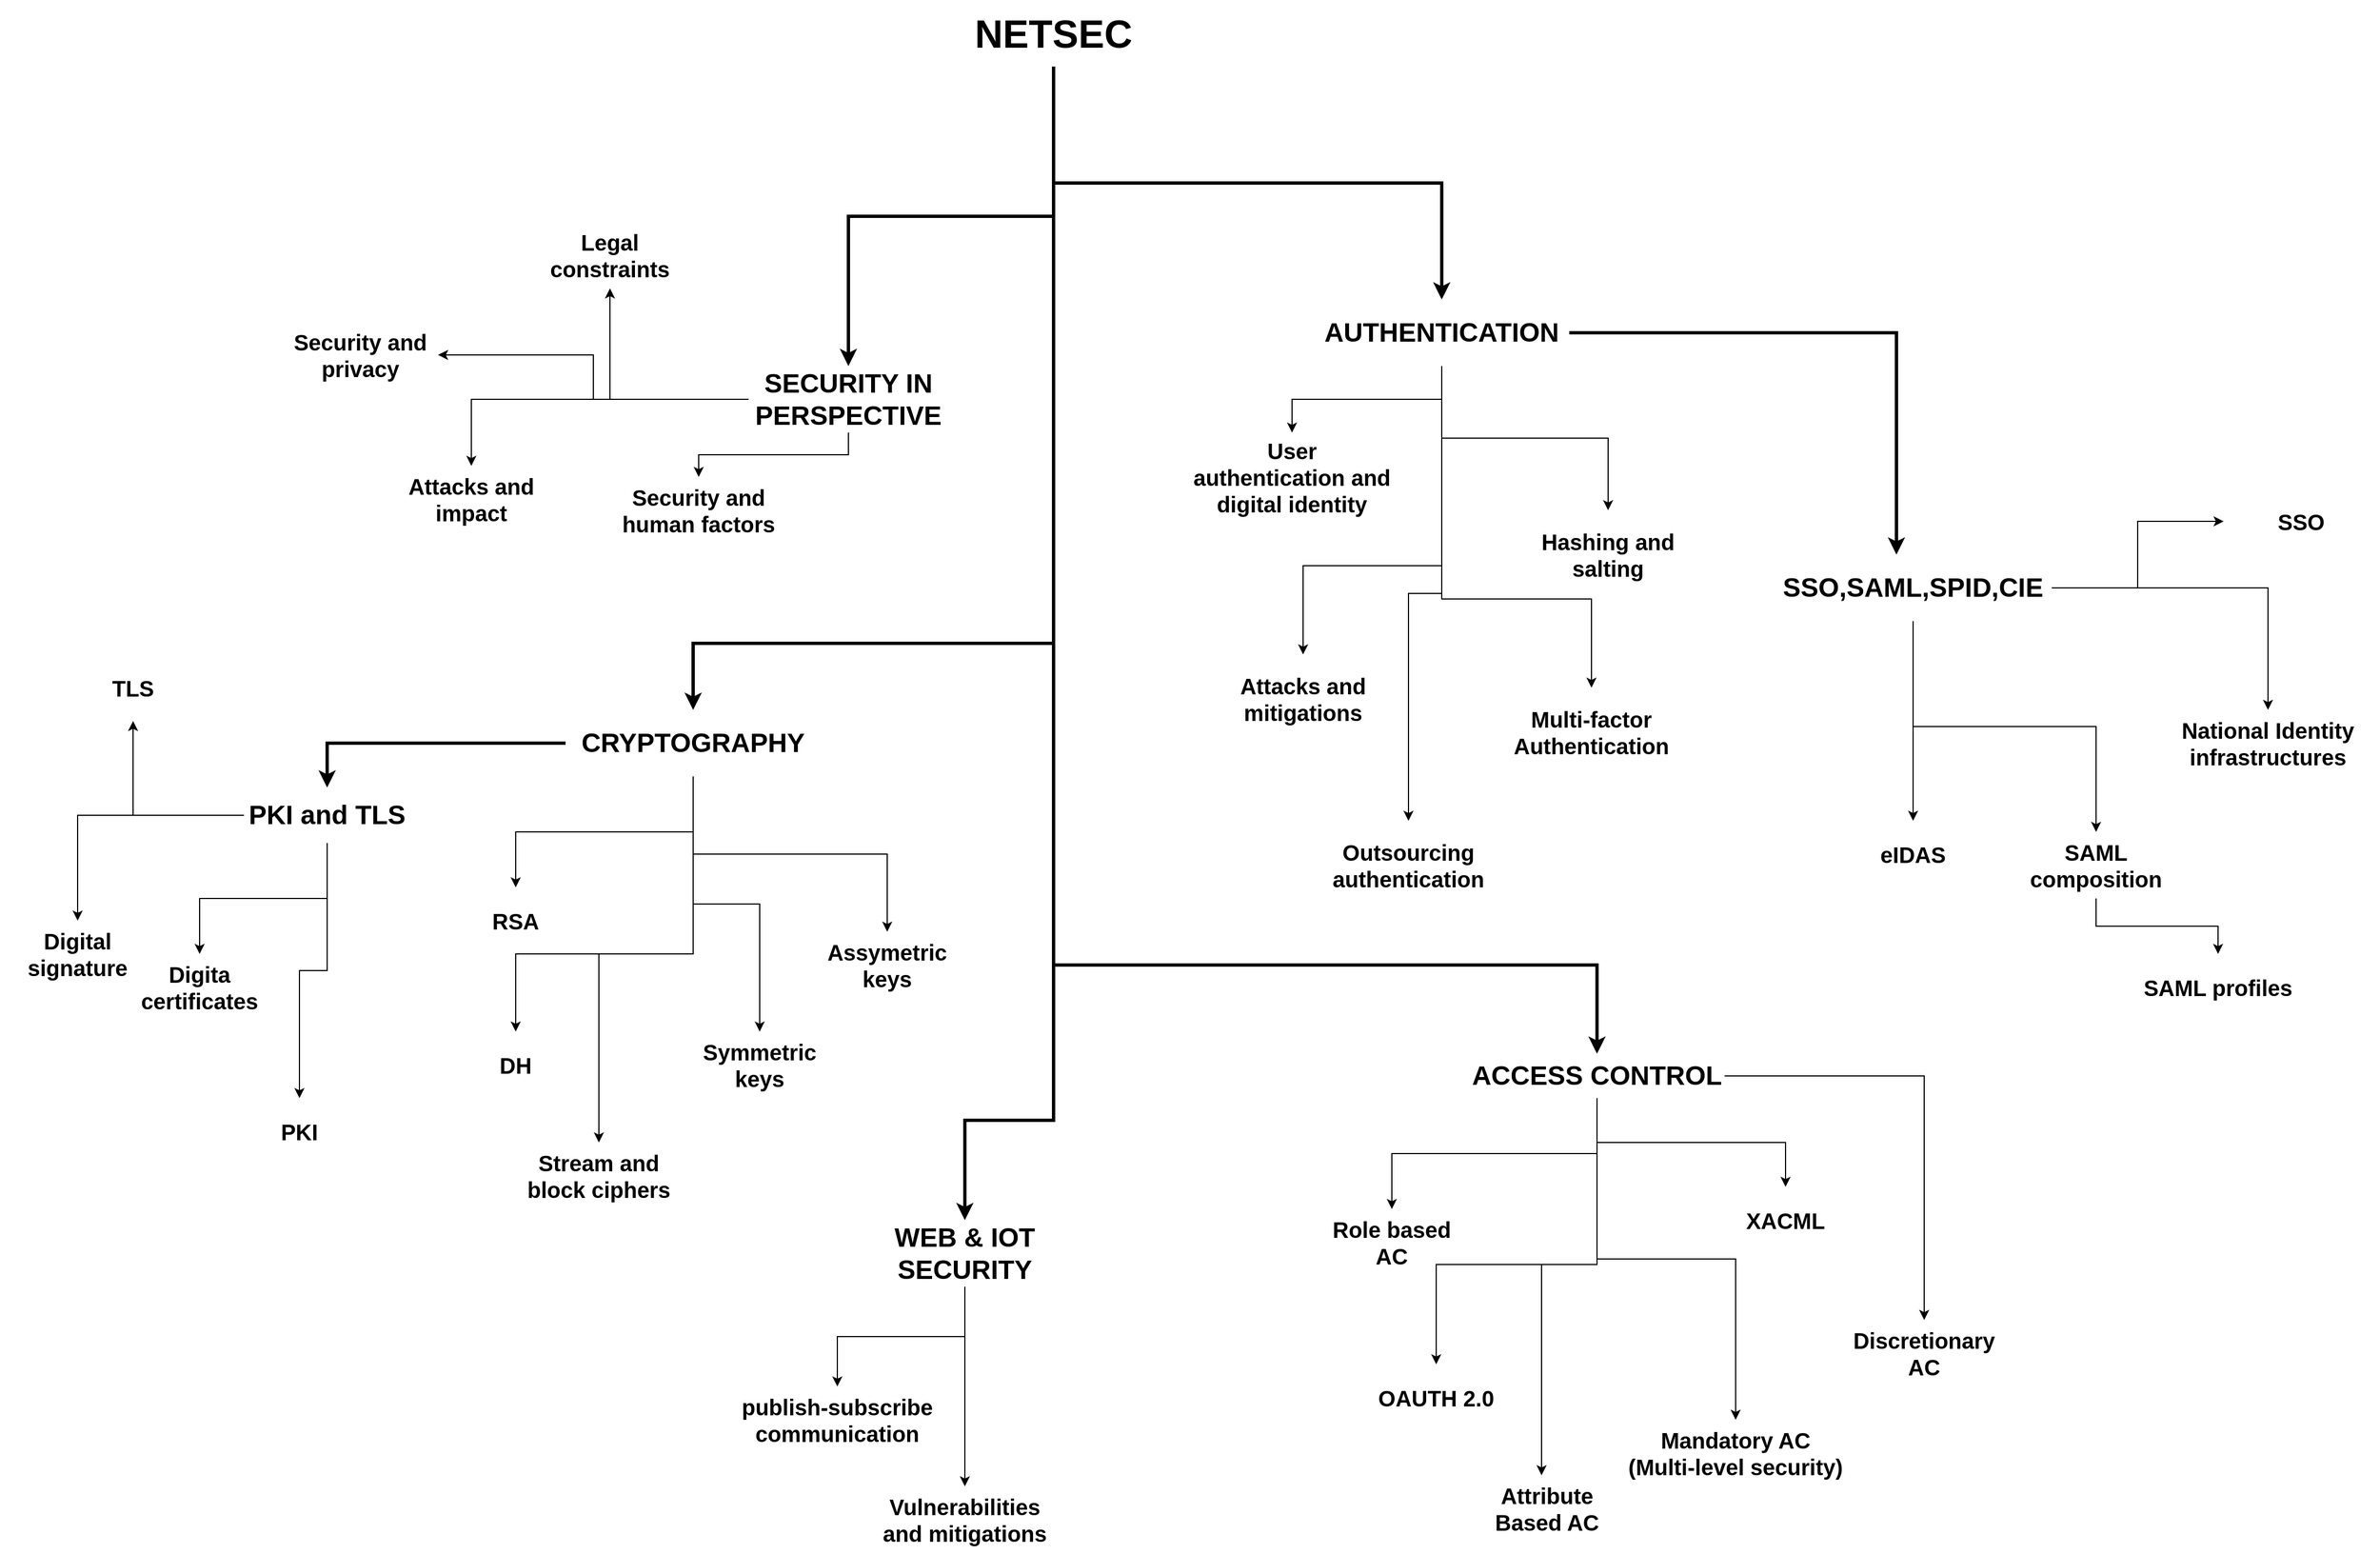 <mxfile version="19.0.2" type="device"><diagram id="tMxr5HBsd1vwgyyA4BfV" name="Page-1"><mxGraphModel dx="3365" dy="1255" grid="1" gridSize="10" guides="1" tooltips="1" connect="1" arrows="1" fold="1" page="1" pageScale="1" pageWidth="850" pageHeight="1100" math="0" shadow="0"><root><mxCell id="0"/><mxCell id="1" parent="0"/><mxCell id="Iml1smwFHP14YbOlWiLs-31" style="edgeStyle=orthogonalEdgeStyle;rounded=0;orthogonalLoop=1;jettySize=auto;html=1;exitX=0.5;exitY=1;exitDx=0;exitDy=0;strokeWidth=3;" parent="1" source="9il6FsqdVpSoJiqJqRlg-1" target="9il6FsqdVpSoJiqJqRlg-3" edge="1"><mxGeometry relative="1" as="geometry"/></mxCell><mxCell id="Iml1smwFHP14YbOlWiLs-32" style="edgeStyle=orthogonalEdgeStyle;rounded=0;orthogonalLoop=1;jettySize=auto;html=1;exitX=0.5;exitY=1;exitDx=0;exitDy=0;strokeWidth=3;" parent="1" source="9il6FsqdVpSoJiqJqRlg-1" target="7rETDyTW0FXcCpVKkp9P-4" edge="1"><mxGeometry relative="1" as="geometry"/></mxCell><mxCell id="Iml1smwFHP14YbOlWiLs-33" style="edgeStyle=orthogonalEdgeStyle;rounded=0;orthogonalLoop=1;jettySize=auto;html=1;exitX=0.5;exitY=1;exitDx=0;exitDy=0;strokeWidth=3;" parent="1" source="9il6FsqdVpSoJiqJqRlg-1" target="7rETDyTW0FXcCpVKkp9P-11" edge="1"><mxGeometry relative="1" as="geometry"><Array as="points"><mxPoint x="770" y="600"/></Array></mxGeometry></mxCell><mxCell id="Iml1smwFHP14YbOlWiLs-34" style="edgeStyle=orthogonalEdgeStyle;rounded=0;orthogonalLoop=1;jettySize=auto;html=1;strokeWidth=3;" parent="1" source="7rETDyTW0FXcCpVKkp9P-11" target="Iml1smwFHP14YbOlWiLs-3" edge="1"><mxGeometry relative="1" as="geometry"><mxPoint x="935" y="940" as="targetPoint"/><Array as="points"><mxPoint x="115" y="690"/></Array></mxGeometry></mxCell><mxCell id="Iml1smwFHP14YbOlWiLs-35" style="edgeStyle=orthogonalEdgeStyle;rounded=0;orthogonalLoop=1;jettySize=auto;html=1;strokeWidth=3;" parent="1" source="7rETDyTW0FXcCpVKkp9P-4" target="Iml1smwFHP14YbOlWiLs-8" edge="1"><mxGeometry relative="1" as="geometry"><Array as="points"><mxPoint x="1530" y="320"/></Array></mxGeometry></mxCell><mxCell id="Iml1smwFHP14YbOlWiLs-37" style="edgeStyle=orthogonalEdgeStyle;rounded=0;orthogonalLoop=1;jettySize=auto;html=1;exitX=0.5;exitY=1;exitDx=0;exitDy=0;strokeWidth=3;" parent="1" source="9il6FsqdVpSoJiqJqRlg-1" target="Iml1smwFHP14YbOlWiLs-21" edge="1"><mxGeometry relative="1" as="geometry"><Array as="points"><mxPoint x="770" y="1030"/><mxPoint x="690" y="1030"/></Array><mxPoint x="600" y="1030" as="targetPoint"/></mxGeometry></mxCell><mxCell id="Iml1smwFHP14YbOlWiLs-54" style="edgeStyle=orthogonalEdgeStyle;rounded=0;orthogonalLoop=1;jettySize=auto;html=1;strokeWidth=3;" parent="1" source="9il6FsqdVpSoJiqJqRlg-1" target="Iml1smwFHP14YbOlWiLs-14" edge="1"><mxGeometry relative="1" as="geometry"><Array as="points"><mxPoint x="770" y="890"/><mxPoint x="1260" y="890"/></Array><mxPoint x="1260" y="860" as="targetPoint"/></mxGeometry></mxCell><mxCell id="9il6FsqdVpSoJiqJqRlg-1" value="&lt;font face=&quot;Helvetica&quot; style=&quot;font-size: 35px;&quot;&gt;NETSEC&lt;/font&gt;" style="text;html=1;strokeColor=none;fillColor=none;align=center;verticalAlign=middle;whiteSpace=wrap;rounded=0;fontFamily=roboto;fontSource=https%3A%2F%2Ffonts.googleapis.com%2Fcss%3Ffamily%3Droboto;fontStyle=1" parent="1" vertex="1"><mxGeometry x="700" y="20" width="140" height="60" as="geometry"/></mxCell><mxCell id="Iml1smwFHP14YbOlWiLs-27" style="edgeStyle=orthogonalEdgeStyle;rounded=0;orthogonalLoop=1;jettySize=auto;html=1;" parent="1" source="9il6FsqdVpSoJiqJqRlg-3" target="7rETDyTW0FXcCpVKkp9P-5" edge="1"><mxGeometry relative="1" as="geometry"/></mxCell><mxCell id="Iml1smwFHP14YbOlWiLs-28" style="edgeStyle=orthogonalEdgeStyle;rounded=0;orthogonalLoop=1;jettySize=auto;html=1;" parent="1" source="9il6FsqdVpSoJiqJqRlg-3" target="7rETDyTW0FXcCpVKkp9P-2" edge="1"><mxGeometry relative="1" as="geometry"/></mxCell><mxCell id="Iml1smwFHP14YbOlWiLs-29" style="edgeStyle=orthogonalEdgeStyle;rounded=0;orthogonalLoop=1;jettySize=auto;html=1;" parent="1" source="9il6FsqdVpSoJiqJqRlg-3" target="9il6FsqdVpSoJiqJqRlg-4" edge="1"><mxGeometry relative="1" as="geometry"/></mxCell><mxCell id="Iml1smwFHP14YbOlWiLs-30" style="edgeStyle=orthogonalEdgeStyle;rounded=0;orthogonalLoop=1;jettySize=auto;html=1;" parent="1" source="9il6FsqdVpSoJiqJqRlg-3" target="7rETDyTW0FXcCpVKkp9P-1" edge="1"><mxGeometry relative="1" as="geometry"/></mxCell><mxCell id="9il6FsqdVpSoJiqJqRlg-3" value="&lt;font face=&quot;Helvetica&quot; style=&quot;font-size: 24px;&quot;&gt;SECURITY IN PERSPECTIVE&lt;br&gt;&lt;/font&gt;" style="text;html=1;strokeColor=none;fillColor=none;align=center;verticalAlign=middle;whiteSpace=wrap;rounded=0;fontFamily=roboto;fontSource=https%3A%2F%2Ffonts.googleapis.com%2Fcss%3Ffamily%3Droboto;fontStyle=1" parent="1" vertex="1"><mxGeometry x="495" y="350" width="180" height="60" as="geometry"/></mxCell><mxCell id="9il6FsqdVpSoJiqJqRlg-4" value="&lt;font face=&quot;Helvetica&quot; style=&quot;font-size: 20px;&quot;&gt;Attacks and impact&lt;br&gt;&lt;/font&gt;" style="text;html=1;strokeColor=none;fillColor=none;align=center;verticalAlign=middle;whiteSpace=wrap;rounded=0;fontFamily=roboto;fontSource=https%3A%2F%2Ffonts.googleapis.com%2Fcss%3Ffamily%3Droboto;fontStyle=1" parent="1" vertex="1"><mxGeometry x="175" y="440" width="140" height="60" as="geometry"/></mxCell><mxCell id="7rETDyTW0FXcCpVKkp9P-1" value="&lt;font face=&quot;Helvetica&quot; style=&quot;font-size: 20px;&quot;&gt;Security and privacy&lt;br&gt;&lt;/font&gt;" style="text;html=1;strokeColor=none;fillColor=none;align=center;verticalAlign=middle;whiteSpace=wrap;rounded=0;fontFamily=roboto;fontSource=https%3A%2F%2Ffonts.googleapis.com%2Fcss%3Ffamily%3Droboto;fontStyle=1" parent="1" vertex="1"><mxGeometry x="75" y="310" width="140" height="60" as="geometry"/></mxCell><mxCell id="7rETDyTW0FXcCpVKkp9P-2" value="&lt;font face=&quot;Helvetica&quot; style=&quot;font-size: 20px;&quot;&gt;Security and human factors&lt;br&gt;&lt;/font&gt;" style="text;html=1;strokeColor=none;fillColor=none;align=center;verticalAlign=middle;whiteSpace=wrap;rounded=0;fontFamily=roboto;fontSource=https%3A%2F%2Ffonts.googleapis.com%2Fcss%3Ffamily%3Droboto;fontStyle=1" parent="1" vertex="1"><mxGeometry x="375" y="450" width="150" height="60" as="geometry"/></mxCell><mxCell id="Iml1smwFHP14YbOlWiLs-48" style="edgeStyle=orthogonalEdgeStyle;rounded=0;orthogonalLoop=1;jettySize=auto;html=1;strokeWidth=1;" parent="1" source="7rETDyTW0FXcCpVKkp9P-4" target="7rETDyTW0FXcCpVKkp9P-6" edge="1"><mxGeometry relative="1" as="geometry"/></mxCell><mxCell id="Iml1smwFHP14YbOlWiLs-49" style="edgeStyle=orthogonalEdgeStyle;rounded=0;orthogonalLoop=1;jettySize=auto;html=1;strokeWidth=1;" parent="1" source="7rETDyTW0FXcCpVKkp9P-4" target="7rETDyTW0FXcCpVKkp9P-9" edge="1"><mxGeometry relative="1" as="geometry"/></mxCell><mxCell id="Iml1smwFHP14YbOlWiLs-50" style="edgeStyle=orthogonalEdgeStyle;rounded=0;orthogonalLoop=1;jettySize=auto;html=1;strokeWidth=1;" parent="1" source="7rETDyTW0FXcCpVKkp9P-4" target="7rETDyTW0FXcCpVKkp9P-10" edge="1"><mxGeometry relative="1" as="geometry"><Array as="points"><mxPoint x="1120" y="530"/><mxPoint x="995" y="530"/></Array></mxGeometry></mxCell><mxCell id="Iml1smwFHP14YbOlWiLs-51" style="edgeStyle=orthogonalEdgeStyle;rounded=0;orthogonalLoop=1;jettySize=auto;html=1;strokeWidth=1;" parent="1" source="7rETDyTW0FXcCpVKkp9P-4" target="7rETDyTW0FXcCpVKkp9P-8" edge="1"><mxGeometry relative="1" as="geometry"><Array as="points"><mxPoint x="1120" y="560"/><mxPoint x="1255" y="560"/></Array></mxGeometry></mxCell><mxCell id="Iml1smwFHP14YbOlWiLs-58" style="edgeStyle=orthogonalEdgeStyle;rounded=0;orthogonalLoop=1;jettySize=auto;html=1;strokeWidth=1;" parent="1" source="7rETDyTW0FXcCpVKkp9P-4" target="7rETDyTW0FXcCpVKkp9P-7" edge="1"><mxGeometry relative="1" as="geometry"/></mxCell><mxCell id="7rETDyTW0FXcCpVKkp9P-4" value="&lt;font face=&quot;Helvetica&quot; style=&quot;font-size: 24px;&quot;&gt;AUTHENTICATION&lt;br&gt;&lt;/font&gt;" style="text;html=1;strokeColor=none;fillColor=none;align=center;verticalAlign=middle;whiteSpace=wrap;rounded=0;fontFamily=roboto;fontSource=https%3A%2F%2Ffonts.googleapis.com%2Fcss%3Ffamily%3Droboto;fontStyle=1" parent="1" vertex="1"><mxGeometry x="1005" y="290" width="230" height="60" as="geometry"/></mxCell><mxCell id="7rETDyTW0FXcCpVKkp9P-5" value="&lt;font face=&quot;Helvetica&quot; style=&quot;font-size: 20px;&quot;&gt;Legal constraints&lt;br&gt;&lt;/font&gt;" style="text;html=1;strokeColor=none;fillColor=none;align=center;verticalAlign=middle;whiteSpace=wrap;rounded=0;fontFamily=roboto;fontSource=https%3A%2F%2Ffonts.googleapis.com%2Fcss%3Ffamily%3Droboto;fontStyle=1" parent="1" vertex="1"><mxGeometry x="300" y="220" width="140" height="60" as="geometry"/></mxCell><mxCell id="7rETDyTW0FXcCpVKkp9P-6" value="&lt;font face=&quot;Helvetica&quot; style=&quot;font-size: 20px;&quot;&gt;User authentication and digital identity&lt;br&gt;&lt;/font&gt;" style="text;html=1;strokeColor=none;fillColor=none;align=center;verticalAlign=middle;whiteSpace=wrap;rounded=0;fontFamily=roboto;fontSource=https%3A%2F%2Ffonts.googleapis.com%2Fcss%3Ffamily%3Droboto;fontStyle=1" parent="1" vertex="1"><mxGeometry x="895" y="410" width="180" height="80" as="geometry"/></mxCell><mxCell id="7rETDyTW0FXcCpVKkp9P-7" value="&lt;font face=&quot;Helvetica&quot; style=&quot;font-size: 20px;&quot;&gt;Outsourcing authentication&lt;br&gt;&lt;/font&gt;" style="text;html=1;strokeColor=none;fillColor=none;align=center;verticalAlign=middle;whiteSpace=wrap;rounded=0;fontFamily=roboto;fontSource=https%3A%2F%2Ffonts.googleapis.com%2Fcss%3Ffamily%3Droboto;fontStyle=1" parent="1" vertex="1"><mxGeometry x="1000" y="760" width="180" height="80" as="geometry"/></mxCell><mxCell id="7rETDyTW0FXcCpVKkp9P-8" value="&lt;font face=&quot;Helvetica&quot; style=&quot;font-size: 20px;&quot;&gt;Multi-factor Authentication&lt;br&gt;&lt;/font&gt;" style="text;html=1;strokeColor=none;fillColor=none;align=center;verticalAlign=middle;whiteSpace=wrap;rounded=0;fontFamily=roboto;fontSource=https%3A%2F%2Ffonts.googleapis.com%2Fcss%3Ffamily%3Droboto;fontStyle=1" parent="1" vertex="1"><mxGeometry x="1165" y="640" width="180" height="80" as="geometry"/></mxCell><mxCell id="7rETDyTW0FXcCpVKkp9P-9" value="&lt;font face=&quot;Helvetica&quot; style=&quot;font-size: 20px;&quot;&gt;Hashing and salting&lt;br&gt;&lt;/font&gt;" style="text;html=1;strokeColor=none;fillColor=none;align=center;verticalAlign=middle;whiteSpace=wrap;rounded=0;fontFamily=roboto;fontSource=https%3A%2F%2Ffonts.googleapis.com%2Fcss%3Ffamily%3Droboto;fontStyle=1" parent="1" vertex="1"><mxGeometry x="1180" y="480" width="180" height="80" as="geometry"/></mxCell><mxCell id="7rETDyTW0FXcCpVKkp9P-10" value="&lt;font face=&quot;Helvetica&quot; style=&quot;font-size: 20px;&quot;&gt;Attacks and mitigations&lt;br&gt;&lt;/font&gt;" style="text;html=1;strokeColor=none;fillColor=none;align=center;verticalAlign=middle;whiteSpace=wrap;rounded=0;fontFamily=roboto;fontSource=https%3A%2F%2Ffonts.googleapis.com%2Fcss%3Ffamily%3Droboto;fontStyle=1" parent="1" vertex="1"><mxGeometry x="905" y="610" width="180" height="80" as="geometry"/></mxCell><mxCell id="Iml1smwFHP14YbOlWiLs-39" style="edgeStyle=orthogonalEdgeStyle;rounded=0;orthogonalLoop=1;jettySize=auto;html=1;strokeWidth=1;" parent="1" source="7rETDyTW0FXcCpVKkp9P-11" target="7rETDyTW0FXcCpVKkp9P-12" edge="1"><mxGeometry relative="1" as="geometry"><Array as="points"><mxPoint x="445" y="880"/><mxPoint x="360" y="880"/></Array></mxGeometry></mxCell><mxCell id="Iml1smwFHP14YbOlWiLs-40" style="edgeStyle=orthogonalEdgeStyle;rounded=0;orthogonalLoop=1;jettySize=auto;html=1;strokeWidth=1;" parent="1" source="7rETDyTW0FXcCpVKkp9P-11" target="7rETDyTW0FXcCpVKkp9P-13" edge="1"><mxGeometry relative="1" as="geometry"/></mxCell><mxCell id="Iml1smwFHP14YbOlWiLs-41" style="edgeStyle=orthogonalEdgeStyle;rounded=0;orthogonalLoop=1;jettySize=auto;html=1;strokeWidth=1;" parent="1" source="7rETDyTW0FXcCpVKkp9P-11" target="7rETDyTW0FXcCpVKkp9P-14" edge="1"><mxGeometry relative="1" as="geometry"/></mxCell><mxCell id="Iml1smwFHP14YbOlWiLs-42" style="edgeStyle=orthogonalEdgeStyle;rounded=0;orthogonalLoop=1;jettySize=auto;html=1;strokeWidth=1;" parent="1" source="7rETDyTW0FXcCpVKkp9P-11" target="Iml1smwFHP14YbOlWiLs-1" edge="1"><mxGeometry relative="1" as="geometry"><mxPoint x="300" y="840" as="targetPoint"/><Array as="points"><mxPoint x="445" y="880"/><mxPoint x="285" y="880"/></Array></mxGeometry></mxCell><mxCell id="iPoCWRCzhIfZp3rJBoLt-1" style="edgeStyle=orthogonalEdgeStyle;rounded=0;orthogonalLoop=1;jettySize=auto;html=1;exitX=0.5;exitY=1;exitDx=0;exitDy=0;" edge="1" parent="1" source="7rETDyTW0FXcCpVKkp9P-11" target="Iml1smwFHP14YbOlWiLs-2"><mxGeometry relative="1" as="geometry"/></mxCell><mxCell id="7rETDyTW0FXcCpVKkp9P-11" value="&lt;font face=&quot;Helvetica&quot; style=&quot;font-size: 24px;&quot;&gt;CRYPTOGRAPHY&lt;br&gt;&lt;/font&gt;" style="text;html=1;strokeColor=none;fillColor=none;align=center;verticalAlign=middle;whiteSpace=wrap;rounded=0;fontFamily=roboto;fontSource=https%3A%2F%2Ffonts.googleapis.com%2Fcss%3Ffamily%3Droboto;fontStyle=1" parent="1" vertex="1"><mxGeometry x="330" y="660" width="230" height="60" as="geometry"/></mxCell><mxCell id="7rETDyTW0FXcCpVKkp9P-12" value="&lt;font face=&quot;Helvetica&quot; style=&quot;font-size: 20px;&quot;&gt;Stream and block ciphers&lt;br&gt;&lt;/font&gt;" style="text;html=1;strokeColor=none;fillColor=none;align=center;verticalAlign=middle;whiteSpace=wrap;rounded=0;fontFamily=roboto;fontSource=https%3A%2F%2Ffonts.googleapis.com%2Fcss%3Ffamily%3Droboto;fontStyle=1" parent="1" vertex="1"><mxGeometry x="290" y="1050" width="140" height="60" as="geometry"/></mxCell><mxCell id="7rETDyTW0FXcCpVKkp9P-13" value="&lt;font face=&quot;Helvetica&quot; style=&quot;font-size: 20px;&quot;&gt;Symmetric keys&lt;br&gt;&lt;/font&gt;" style="text;html=1;strokeColor=none;fillColor=none;align=center;verticalAlign=middle;whiteSpace=wrap;rounded=0;fontFamily=roboto;fontSource=https%3A%2F%2Ffonts.googleapis.com%2Fcss%3Ffamily%3Droboto;fontStyle=1" parent="1" vertex="1"><mxGeometry x="435" y="950" width="140" height="60" as="geometry"/></mxCell><mxCell id="7rETDyTW0FXcCpVKkp9P-14" value="&lt;font face=&quot;Helvetica&quot; style=&quot;font-size: 20px;&quot;&gt;Assymetric keys&lt;br&gt;&lt;/font&gt;" style="text;html=1;strokeColor=none;fillColor=none;align=center;verticalAlign=middle;whiteSpace=wrap;rounded=0;fontFamily=roboto;fontSource=https%3A%2F%2Ffonts.googleapis.com%2Fcss%3Ffamily%3Droboto;fontStyle=1" parent="1" vertex="1"><mxGeometry x="550" y="860" width="140" height="60" as="geometry"/></mxCell><mxCell id="Iml1smwFHP14YbOlWiLs-1" value="&lt;font face=&quot;Helvetica&quot; style=&quot;font-size: 20px;&quot;&gt;DH&lt;br&gt;&lt;/font&gt;" style="text;html=1;strokeColor=none;fillColor=none;align=center;verticalAlign=middle;whiteSpace=wrap;rounded=0;fontFamily=roboto;fontSource=https%3A%2F%2Ffonts.googleapis.com%2Fcss%3Ffamily%3Droboto;fontStyle=1" parent="1" vertex="1"><mxGeometry x="215" y="950" width="140" height="60" as="geometry"/></mxCell><mxCell id="Iml1smwFHP14YbOlWiLs-2" value="&lt;font face=&quot;Helvetica&quot; style=&quot;font-size: 20px;&quot;&gt;RSA&lt;br&gt;&lt;/font&gt;" style="text;html=1;strokeColor=none;fillColor=none;align=center;verticalAlign=middle;whiteSpace=wrap;rounded=0;fontFamily=roboto;fontSource=https%3A%2F%2Ffonts.googleapis.com%2Fcss%3Ffamily%3Droboto;fontStyle=1" parent="1" vertex="1"><mxGeometry x="215" y="820" width="140" height="60" as="geometry"/></mxCell><mxCell id="Iml1smwFHP14YbOlWiLs-44" style="edgeStyle=orthogonalEdgeStyle;rounded=0;orthogonalLoop=1;jettySize=auto;html=1;strokeWidth=1;" parent="1" source="Iml1smwFHP14YbOlWiLs-3" target="Iml1smwFHP14YbOlWiLs-4" edge="1"><mxGeometry relative="1" as="geometry"><mxPoint x="-120.0" y="1000" as="targetPoint"/></mxGeometry></mxCell><mxCell id="Iml1smwFHP14YbOlWiLs-45" style="edgeStyle=orthogonalEdgeStyle;rounded=0;orthogonalLoop=1;jettySize=auto;html=1;strokeWidth=1;" parent="1" source="Iml1smwFHP14YbOlWiLs-3" target="Iml1smwFHP14YbOlWiLs-5" edge="1"><mxGeometry relative="1" as="geometry"/></mxCell><mxCell id="Iml1smwFHP14YbOlWiLs-46" style="edgeStyle=orthogonalEdgeStyle;rounded=0;orthogonalLoop=1;jettySize=auto;html=1;strokeWidth=1;" parent="1" source="Iml1smwFHP14YbOlWiLs-3" target="Iml1smwFHP14YbOlWiLs-6" edge="1"><mxGeometry relative="1" as="geometry"/></mxCell><mxCell id="Iml1smwFHP14YbOlWiLs-47" style="edgeStyle=orthogonalEdgeStyle;rounded=0;orthogonalLoop=1;jettySize=auto;html=1;strokeWidth=1;" parent="1" source="Iml1smwFHP14YbOlWiLs-3" target="Iml1smwFHP14YbOlWiLs-7" edge="1"><mxGeometry relative="1" as="geometry"/></mxCell><mxCell id="Iml1smwFHP14YbOlWiLs-3" value="&lt;font face=&quot;Helvetica&quot; style=&quot;font-size: 24px;&quot;&gt;PKI and TLS&lt;br&gt;&lt;/font&gt;" style="text;html=1;strokeColor=none;fillColor=none;align=center;verticalAlign=middle;whiteSpace=wrap;rounded=0;fontFamily=roboto;fontSource=https%3A%2F%2Ffonts.googleapis.com%2Fcss%3Ffamily%3Droboto;fontStyle=1" parent="1" vertex="1"><mxGeometry x="40" y="730" width="150" height="50" as="geometry"/></mxCell><mxCell id="Iml1smwFHP14YbOlWiLs-4" value="&lt;font face=&quot;Helvetica&quot; style=&quot;font-size: 20px;&quot;&gt;Digital signature&lt;br&gt;&lt;/font&gt;" style="text;html=1;strokeColor=none;fillColor=none;align=center;verticalAlign=middle;whiteSpace=wrap;rounded=0;fontFamily=roboto;fontSource=https%3A%2F%2Ffonts.googleapis.com%2Fcss%3Ffamily%3Droboto;fontStyle=1" parent="1" vertex="1"><mxGeometry x="-180" y="850" width="140" height="60" as="geometry"/></mxCell><mxCell id="Iml1smwFHP14YbOlWiLs-5" value="&lt;font face=&quot;Helvetica&quot; style=&quot;font-size: 20px;&quot;&gt;PKI&lt;br&gt;&lt;/font&gt;" style="text;html=1;strokeColor=none;fillColor=none;align=center;verticalAlign=middle;whiteSpace=wrap;rounded=0;fontFamily=roboto;fontSource=https%3A%2F%2Ffonts.googleapis.com%2Fcss%3Ffamily%3Droboto;fontStyle=1" parent="1" vertex="1"><mxGeometry x="20" y="1010" width="140" height="60" as="geometry"/></mxCell><mxCell id="Iml1smwFHP14YbOlWiLs-6" value="&lt;font face=&quot;Helvetica&quot; style=&quot;font-size: 20px;&quot;&gt;TLS&lt;br&gt;&lt;/font&gt;" style="text;html=1;strokeColor=none;fillColor=none;align=center;verticalAlign=middle;whiteSpace=wrap;rounded=0;fontFamily=roboto;fontSource=https%3A%2F%2Ffonts.googleapis.com%2Fcss%3Ffamily%3Droboto;fontStyle=1" parent="1" vertex="1"><mxGeometry x="-130" y="610" width="140" height="60" as="geometry"/></mxCell><mxCell id="Iml1smwFHP14YbOlWiLs-7" value="&lt;font face=&quot;Helvetica&quot; style=&quot;font-size: 20px;&quot;&gt;Digita certificates&lt;br&gt;&lt;/font&gt;" style="text;html=1;strokeColor=none;fillColor=none;align=center;verticalAlign=middle;whiteSpace=wrap;rounded=0;fontFamily=roboto;fontSource=https%3A%2F%2Ffonts.googleapis.com%2Fcss%3Ffamily%3Droboto;fontStyle=1" parent="1" vertex="1"><mxGeometry x="-70" y="880" width="140" height="60" as="geometry"/></mxCell><mxCell id="Iml1smwFHP14YbOlWiLs-24" style="edgeStyle=orthogonalEdgeStyle;rounded=0;orthogonalLoop=1;jettySize=auto;html=1;" parent="1" source="Iml1smwFHP14YbOlWiLs-8" target="Iml1smwFHP14YbOlWiLs-9" edge="1"><mxGeometry relative="1" as="geometry"/></mxCell><mxCell id="Iml1smwFHP14YbOlWiLs-25" style="edgeStyle=orthogonalEdgeStyle;rounded=0;orthogonalLoop=1;jettySize=auto;html=1;" parent="1" source="Iml1smwFHP14YbOlWiLs-8" target="Iml1smwFHP14YbOlWiLs-13" edge="1"><mxGeometry relative="1" as="geometry"/></mxCell><mxCell id="Iml1smwFHP14YbOlWiLs-52" style="edgeStyle=orthogonalEdgeStyle;rounded=0;orthogonalLoop=1;jettySize=auto;html=1;strokeWidth=1;" parent="1" source="Iml1smwFHP14YbOlWiLs-8" target="Iml1smwFHP14YbOlWiLs-11" edge="1"><mxGeometry relative="1" as="geometry"/></mxCell><mxCell id="Iml1smwFHP14YbOlWiLs-53" style="edgeStyle=orthogonalEdgeStyle;rounded=0;orthogonalLoop=1;jettySize=auto;html=1;strokeWidth=1;" parent="1" source="Iml1smwFHP14YbOlWiLs-8" target="Iml1smwFHP14YbOlWiLs-10" edge="1"><mxGeometry relative="1" as="geometry"/></mxCell><mxCell id="Iml1smwFHP14YbOlWiLs-8" value="&lt;font face=&quot;Helvetica&quot; style=&quot;font-size: 24px;&quot;&gt;SSO,SAML,SPID,CIE&lt;br&gt;&lt;/font&gt;" style="text;html=1;strokeColor=none;fillColor=none;align=center;verticalAlign=middle;whiteSpace=wrap;rounded=0;fontFamily=roboto;fontSource=https%3A%2F%2Ffonts.googleapis.com%2Fcss%3Ffamily%3Droboto;fontStyle=1" parent="1" vertex="1"><mxGeometry x="1420" y="520" width="250" height="60" as="geometry"/></mxCell><mxCell id="Iml1smwFHP14YbOlWiLs-9" value="&lt;font face=&quot;Helvetica&quot; style=&quot;font-size: 20px;&quot;&gt;SSO&lt;br&gt;&lt;/font&gt;" style="text;html=1;strokeColor=none;fillColor=none;align=center;verticalAlign=middle;whiteSpace=wrap;rounded=0;fontFamily=roboto;fontSource=https%3A%2F%2Ffonts.googleapis.com%2Fcss%3Ffamily%3Droboto;fontStyle=1" parent="1" vertex="1"><mxGeometry x="1825" y="460" width="140" height="60" as="geometry"/></mxCell><mxCell id="Iml1smwFHP14YbOlWiLs-10" value="&lt;font face=&quot;Helvetica&quot; style=&quot;font-size: 20px;&quot;&gt;eIDAS&lt;br&gt;&lt;/font&gt;" style="text;html=1;strokeColor=none;fillColor=none;align=center;verticalAlign=middle;whiteSpace=wrap;rounded=0;fontFamily=roboto;fontSource=https%3A%2F%2Ffonts.googleapis.com%2Fcss%3Ffamily%3Droboto;fontStyle=1" parent="1" vertex="1"><mxGeometry x="1475" y="760" width="140" height="60" as="geometry"/></mxCell><mxCell id="Iml1smwFHP14YbOlWiLs-11" value="&lt;font face=&quot;Helvetica&quot; style=&quot;font-size: 20px;&quot;&gt;National Identity infrastructures&lt;br&gt;&lt;/font&gt;" style="text;html=1;strokeColor=none;fillColor=none;align=center;verticalAlign=middle;whiteSpace=wrap;rounded=0;fontFamily=roboto;fontSource=https%3A%2F%2Ffonts.googleapis.com%2Fcss%3Ffamily%3Droboto;fontStyle=1" parent="1" vertex="1"><mxGeometry x="1780" y="660" width="170" height="60" as="geometry"/></mxCell><mxCell id="Iml1smwFHP14YbOlWiLs-12" value="&lt;font face=&quot;Helvetica&quot; style=&quot;font-size: 20px;&quot;&gt;SAML profiles&lt;br&gt;&lt;/font&gt;" style="text;html=1;strokeColor=none;fillColor=none;align=center;verticalAlign=middle;whiteSpace=wrap;rounded=0;fontFamily=roboto;fontSource=https%3A%2F%2Ffonts.googleapis.com%2Fcss%3Ffamily%3Droboto;fontStyle=1" parent="1" vertex="1"><mxGeometry x="1750" y="880" width="140" height="60" as="geometry"/></mxCell><mxCell id="Iml1smwFHP14YbOlWiLs-59" style="edgeStyle=orthogonalEdgeStyle;rounded=0;orthogonalLoop=1;jettySize=auto;html=1;strokeWidth=1;" parent="1" source="Iml1smwFHP14YbOlWiLs-13" target="Iml1smwFHP14YbOlWiLs-12" edge="1"><mxGeometry relative="1" as="geometry"/></mxCell><mxCell id="Iml1smwFHP14YbOlWiLs-13" value="&lt;font face=&quot;Helvetica&quot; style=&quot;font-size: 20px;&quot;&gt;SAML composition&lt;br&gt;&lt;/font&gt;" style="text;html=1;strokeColor=none;fillColor=none;align=center;verticalAlign=middle;whiteSpace=wrap;rounded=0;fontFamily=roboto;fontSource=https%3A%2F%2Ffonts.googleapis.com%2Fcss%3Ffamily%3Droboto;fontStyle=1" parent="1" vertex="1"><mxGeometry x="1640" y="770" width="140" height="60" as="geometry"/></mxCell><mxCell id="Iml1smwFHP14YbOlWiLs-60" style="edgeStyle=orthogonalEdgeStyle;rounded=0;orthogonalLoop=1;jettySize=auto;html=1;strokeWidth=1;" parent="1" source="Iml1smwFHP14YbOlWiLs-14" target="Iml1smwFHP14YbOlWiLs-16" edge="1"><mxGeometry relative="1" as="geometry"><Array as="points"><mxPoint x="1260" y="1160"/><mxPoint x="1210" y="1160"/></Array></mxGeometry></mxCell><mxCell id="Iml1smwFHP14YbOlWiLs-61" style="edgeStyle=orthogonalEdgeStyle;rounded=0;orthogonalLoop=1;jettySize=auto;html=1;strokeWidth=1;" parent="1" source="Iml1smwFHP14YbOlWiLs-14" target="Iml1smwFHP14YbOlWiLs-17" edge="1"><mxGeometry relative="1" as="geometry"><Array as="points"><mxPoint x="1260" y="1160"/><mxPoint x="1115" y="1160"/></Array></mxGeometry></mxCell><mxCell id="Iml1smwFHP14YbOlWiLs-62" style="edgeStyle=orthogonalEdgeStyle;rounded=0;orthogonalLoop=1;jettySize=auto;html=1;strokeWidth=1;" parent="1" source="Iml1smwFHP14YbOlWiLs-14" target="Iml1smwFHP14YbOlWiLs-15" edge="1"><mxGeometry relative="1" as="geometry"/></mxCell><mxCell id="Iml1smwFHP14YbOlWiLs-65" style="edgeStyle=orthogonalEdgeStyle;rounded=0;orthogonalLoop=1;jettySize=auto;html=1;strokeWidth=1;" parent="1" source="Iml1smwFHP14YbOlWiLs-14" target="Iml1smwFHP14YbOlWiLs-18" edge="1"><mxGeometry relative="1" as="geometry"/></mxCell><mxCell id="Iml1smwFHP14YbOlWiLs-66" style="edgeStyle=orthogonalEdgeStyle;rounded=0;orthogonalLoop=1;jettySize=auto;html=1;strokeWidth=1;" parent="1" source="Iml1smwFHP14YbOlWiLs-14" target="Iml1smwFHP14YbOlWiLs-20" edge="1"><mxGeometry relative="1" as="geometry"/></mxCell><mxCell id="iPoCWRCzhIfZp3rJBoLt-2" style="edgeStyle=orthogonalEdgeStyle;rounded=0;orthogonalLoop=1;jettySize=auto;html=1;" edge="1" parent="1" source="Iml1smwFHP14YbOlWiLs-14" target="Iml1smwFHP14YbOlWiLs-19"><mxGeometry relative="1" as="geometry"/></mxCell><mxCell id="Iml1smwFHP14YbOlWiLs-14" value="&lt;font face=&quot;Helvetica&quot; style=&quot;font-size: 24px;&quot;&gt;ACCESS&amp;nbsp;CONTROL&lt;br&gt;&lt;/font&gt;" style="text;html=1;strokeColor=none;fillColor=none;align=center;verticalAlign=middle;whiteSpace=wrap;rounded=0;fontFamily=roboto;fontSource=https%3A%2F%2Ffonts.googleapis.com%2Fcss%3Ffamily%3Droboto;fontStyle=1" parent="1" vertex="1"><mxGeometry x="1145" y="970" width="230" height="40" as="geometry"/></mxCell><mxCell id="Iml1smwFHP14YbOlWiLs-15" value="&lt;font face=&quot;Helvetica&quot; style=&quot;font-size: 20px;&quot;&gt;Mandatory AC&lt;br&gt;(Multi-level security)&lt;br&gt;&lt;/font&gt;" style="text;html=1;strokeColor=none;fillColor=none;align=center;verticalAlign=middle;whiteSpace=wrap;rounded=0;fontFamily=roboto;fontSource=https%3A%2F%2Ffonts.googleapis.com%2Fcss%3Ffamily%3Droboto;fontStyle=1" parent="1" vertex="1"><mxGeometry x="1285" y="1300" width="200" height="60" as="geometry"/></mxCell><mxCell id="Iml1smwFHP14YbOlWiLs-16" value="&lt;font face=&quot;Helvetica&quot; style=&quot;font-size: 20px;&quot;&gt;Attribute Based AC&lt;br&gt;&lt;/font&gt;" style="text;html=1;strokeColor=none;fillColor=none;align=center;verticalAlign=middle;whiteSpace=wrap;rounded=0;fontFamily=roboto;fontSource=https%3A%2F%2Ffonts.googleapis.com%2Fcss%3Ffamily%3Droboto;fontStyle=1" parent="1" vertex="1"><mxGeometry x="1145" y="1350" width="140" height="60" as="geometry"/></mxCell><mxCell id="Iml1smwFHP14YbOlWiLs-17" value="&lt;font face=&quot;Helvetica&quot; style=&quot;font-size: 20px;&quot;&gt;OAUTH 2.0&lt;br&gt;&lt;/font&gt;" style="text;html=1;strokeColor=none;fillColor=none;align=center;verticalAlign=middle;whiteSpace=wrap;rounded=0;fontFamily=roboto;fontSource=https%3A%2F%2Ffonts.googleapis.com%2Fcss%3Ffamily%3Droboto;fontStyle=1" parent="1" vertex="1"><mxGeometry x="1045" y="1250" width="140" height="60" as="geometry"/></mxCell><mxCell id="Iml1smwFHP14YbOlWiLs-18" value="&lt;font face=&quot;Helvetica&quot; style=&quot;font-size: 20px;&quot;&gt;XACML&lt;br&gt;&lt;/font&gt;" style="text;html=1;strokeColor=none;fillColor=none;align=center;verticalAlign=middle;whiteSpace=wrap;rounded=0;fontFamily=roboto;fontSource=https%3A%2F%2Ffonts.googleapis.com%2Fcss%3Ffamily%3Droboto;fontStyle=1" parent="1" vertex="1"><mxGeometry x="1360" y="1090" width="140" height="60" as="geometry"/></mxCell><mxCell id="Iml1smwFHP14YbOlWiLs-19" value="&lt;font face=&quot;Helvetica&quot; style=&quot;font-size: 20px;&quot;&gt;Role based AC&lt;br&gt;&lt;/font&gt;" style="text;html=1;strokeColor=none;fillColor=none;align=center;verticalAlign=middle;whiteSpace=wrap;rounded=0;fontFamily=roboto;fontSource=https%3A%2F%2Ffonts.googleapis.com%2Fcss%3Ffamily%3Droboto;fontStyle=1" parent="1" vertex="1"><mxGeometry x="1005" y="1110" width="140" height="60" as="geometry"/></mxCell><mxCell id="Iml1smwFHP14YbOlWiLs-20" value="&lt;font face=&quot;Helvetica&quot; style=&quot;font-size: 20px;&quot;&gt;Discretionary AC&lt;br&gt;&lt;/font&gt;" style="text;html=1;strokeColor=none;fillColor=none;align=center;verticalAlign=middle;whiteSpace=wrap;rounded=0;fontFamily=roboto;fontSource=https%3A%2F%2Ffonts.googleapis.com%2Fcss%3Ffamily%3Droboto;fontStyle=1" parent="1" vertex="1"><mxGeometry x="1485" y="1210" width="140" height="60" as="geometry"/></mxCell><mxCell id="Iml1smwFHP14YbOlWiLs-56" style="edgeStyle=orthogonalEdgeStyle;rounded=0;orthogonalLoop=1;jettySize=auto;html=1;exitX=0.5;exitY=1;exitDx=0;exitDy=0;strokeWidth=1;" parent="1" source="Iml1smwFHP14YbOlWiLs-21" target="Iml1smwFHP14YbOlWiLs-22" edge="1"><mxGeometry relative="1" as="geometry"/></mxCell><mxCell id="Iml1smwFHP14YbOlWiLs-57" style="edgeStyle=orthogonalEdgeStyle;rounded=0;orthogonalLoop=1;jettySize=auto;html=1;strokeWidth=1;" parent="1" source="Iml1smwFHP14YbOlWiLs-21" target="Iml1smwFHP14YbOlWiLs-23" edge="1"><mxGeometry relative="1" as="geometry"/></mxCell><mxCell id="Iml1smwFHP14YbOlWiLs-21" value="&lt;font face=&quot;Helvetica&quot; style=&quot;font-size: 24px;&quot;&gt;WEB &amp;amp; IOT SECURITY&lt;br&gt;&lt;/font&gt;" style="text;html=1;strokeColor=none;fillColor=none;align=center;verticalAlign=middle;whiteSpace=wrap;rounded=0;fontFamily=roboto;fontSource=https%3A%2F%2Ffonts.googleapis.com%2Fcss%3Ffamily%3Droboto;fontStyle=1" parent="1" vertex="1"><mxGeometry x="565" y="1120" width="250" height="60" as="geometry"/></mxCell><mxCell id="Iml1smwFHP14YbOlWiLs-22" value="&lt;font face=&quot;Helvetica&quot; style=&quot;font-size: 20px;&quot;&gt;Vulnerabilities and mitigations&lt;br&gt;&lt;/font&gt;" style="text;html=1;strokeColor=none;fillColor=none;align=center;verticalAlign=middle;whiteSpace=wrap;rounded=0;fontFamily=roboto;fontSource=https%3A%2F%2Ffonts.googleapis.com%2Fcss%3Ffamily%3Droboto;fontStyle=1" parent="1" vertex="1"><mxGeometry x="605" y="1360" width="170" height="60" as="geometry"/></mxCell><mxCell id="Iml1smwFHP14YbOlWiLs-23" value="&lt;font face=&quot;Helvetica&quot; style=&quot;font-size: 20px;&quot;&gt;publish-subscribe communication&lt;br&gt;&lt;/font&gt;" style="text;html=1;strokeColor=none;fillColor=none;align=center;verticalAlign=middle;whiteSpace=wrap;rounded=0;fontFamily=roboto;fontSource=https%3A%2F%2Ffonts.googleapis.com%2Fcss%3Ffamily%3Droboto;fontStyle=1" parent="1" vertex="1"><mxGeometry x="480" y="1270" width="190" height="60" as="geometry"/></mxCell></root></mxGraphModel></diagram></mxfile>